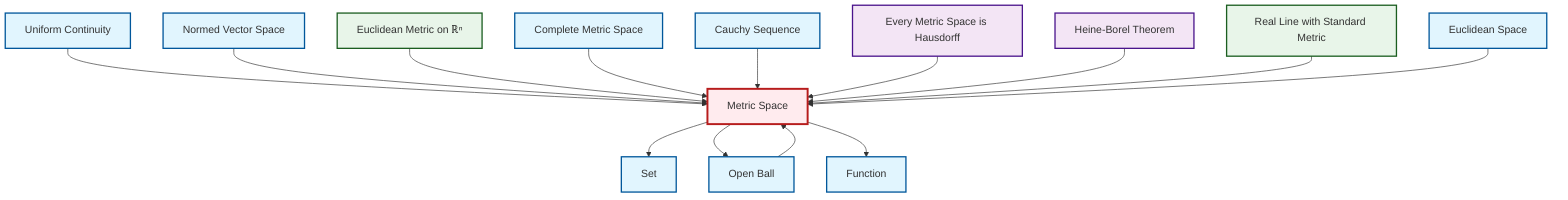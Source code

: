 graph TD
    classDef definition fill:#e1f5fe,stroke:#01579b,stroke-width:2px
    classDef theorem fill:#f3e5f5,stroke:#4a148c,stroke-width:2px
    classDef axiom fill:#fff3e0,stroke:#e65100,stroke-width:2px
    classDef example fill:#e8f5e9,stroke:#1b5e20,stroke-width:2px
    classDef current fill:#ffebee,stroke:#b71c1c,stroke-width:3px
    thm-heine-borel["Heine-Borel Theorem"]:::theorem
    ex-real-line-metric["Real Line with Standard Metric"]:::example
    def-function["Function"]:::definition
    thm-metric-hausdorff["Every Metric Space is Hausdorff"]:::theorem
    def-uniform-continuity["Uniform Continuity"]:::definition
    def-set["Set"]:::definition
    def-open-ball["Open Ball"]:::definition
    def-complete-metric-space["Complete Metric Space"]:::definition
    def-normed-vector-space["Normed Vector Space"]:::definition
    def-euclidean-space["Euclidean Space"]:::definition
    ex-euclidean-metric["Euclidean Metric on ℝⁿ"]:::example
    def-cauchy-sequence["Cauchy Sequence"]:::definition
    def-metric-space["Metric Space"]:::definition
    def-uniform-continuity --> def-metric-space
    def-normed-vector-space --> def-metric-space
    ex-euclidean-metric --> def-metric-space
    def-metric-space --> def-set
    def-complete-metric-space --> def-metric-space
    def-metric-space --> def-open-ball
    def-open-ball --> def-metric-space
    def-metric-space --> def-function
    def-cauchy-sequence --> def-metric-space
    thm-metric-hausdorff --> def-metric-space
    thm-heine-borel --> def-metric-space
    ex-real-line-metric --> def-metric-space
    def-euclidean-space --> def-metric-space
    class def-metric-space current
